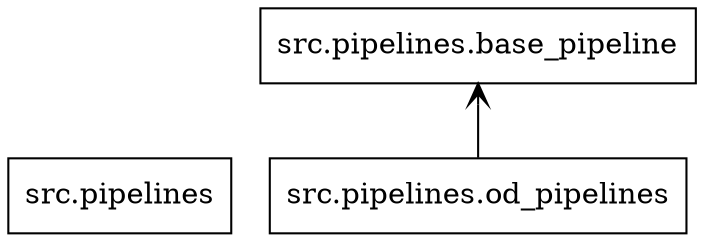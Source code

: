 digraph "packages_pipelines" {
rankdir=BT
charset="utf-8"
"src.pipelines" [color="black", label=<src.pipelines>, shape="box", style="solid"];
"src.pipelines.base_pipeline" [color="black", label=<src.pipelines.base_pipeline>, shape="box", style="solid"];
"src.pipelines.od_pipelines" [color="black", label=<src.pipelines.od_pipelines>, shape="box", style="solid"];
"src.pipelines.od_pipelines" -> "src.pipelines.base_pipeline" [arrowhead="open", arrowtail="none"];
}
